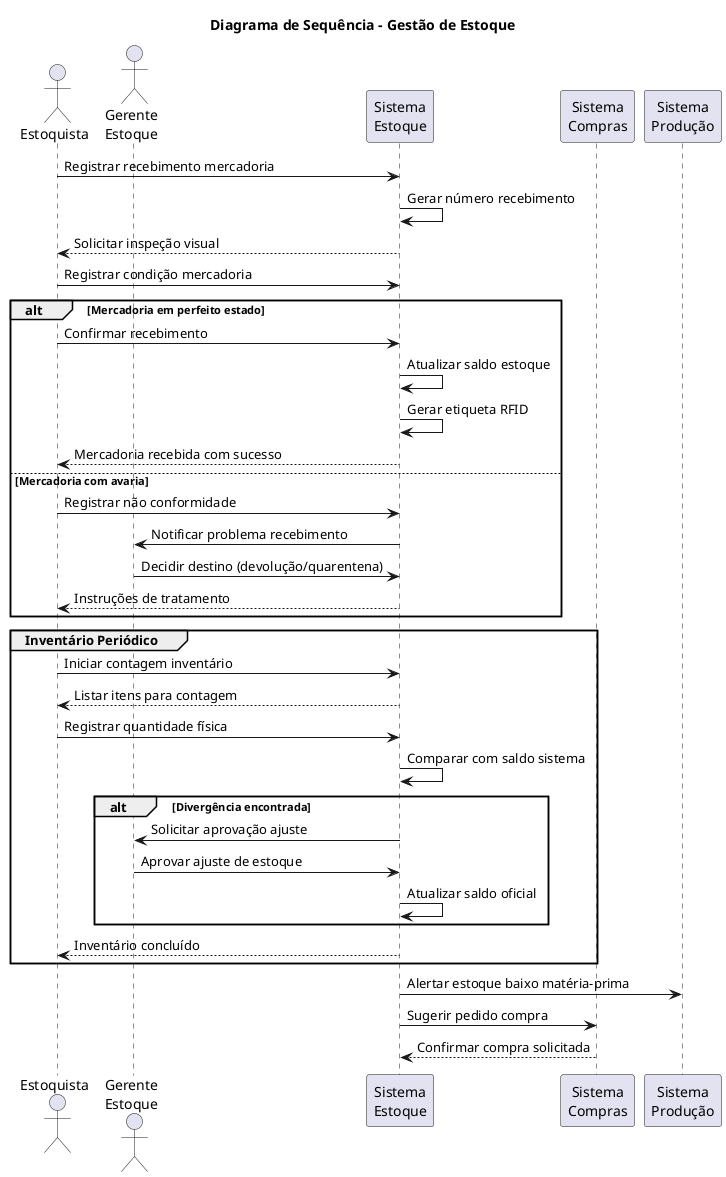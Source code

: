 @startuml
title Diagrama de Sequência - Gestão de Estoque

actor Estoquista
actor "Gerente\nEstoque" as Gerente
participant "Sistema\nEstoque" as Sistema
participant "Sistema\nCompras" as Compras
participant "Sistema\nProdução" as Producao

Estoquista -> Sistema: Registrar recebimento mercadoria
Sistema -> Sistema: Gerar número recebimento
Sistema --> Estoquista: Solicitar inspeção visual

Estoquista -> Sistema: Registrar condição mercadoria
alt Mercadoria em perfeito estado
  Estoquista -> Sistema: Confirmar recebimento
  Sistema -> Sistema: Atualizar saldo estoque
  Sistema -> Sistema: Gerar etiqueta RFID
  Sistema --> Estoquista: Mercadoria recebida com sucesso
else Mercadoria com avaria
  Estoquista -> Sistema: Registrar não conformidade
  Sistema -> Gerente: Notificar problema recebimento
  Gerente -> Sistema: Decidir destino (devolução/quarentena)
  Sistema --> Estoquista: Instruções de tratamento
end

group Inventário Periódico
  Estoquista -> Sistema: Iniciar contagem inventário
  Sistema --> Estoquista: Listar itens para contagem
  Estoquista -> Sistema: Registrar quantidade física
  Sistema -> Sistema: Comparar com saldo sistema
  alt Divergência encontrada
    Sistema -> Gerente: Solicitar aprovação ajuste
    Gerente -> Sistema: Aprovar ajuste de estoque
    Sistema -> Sistema: Atualizar saldo oficial
  end
  Sistema --> Estoquista: Inventário concluído
end

Sistema -> Producao: Alertar estoque baixo matéria-prima
Sistema -> Compras: Sugerir pedido compra
Compras --> Sistema: Confirmar compra solicitada

@enduml
